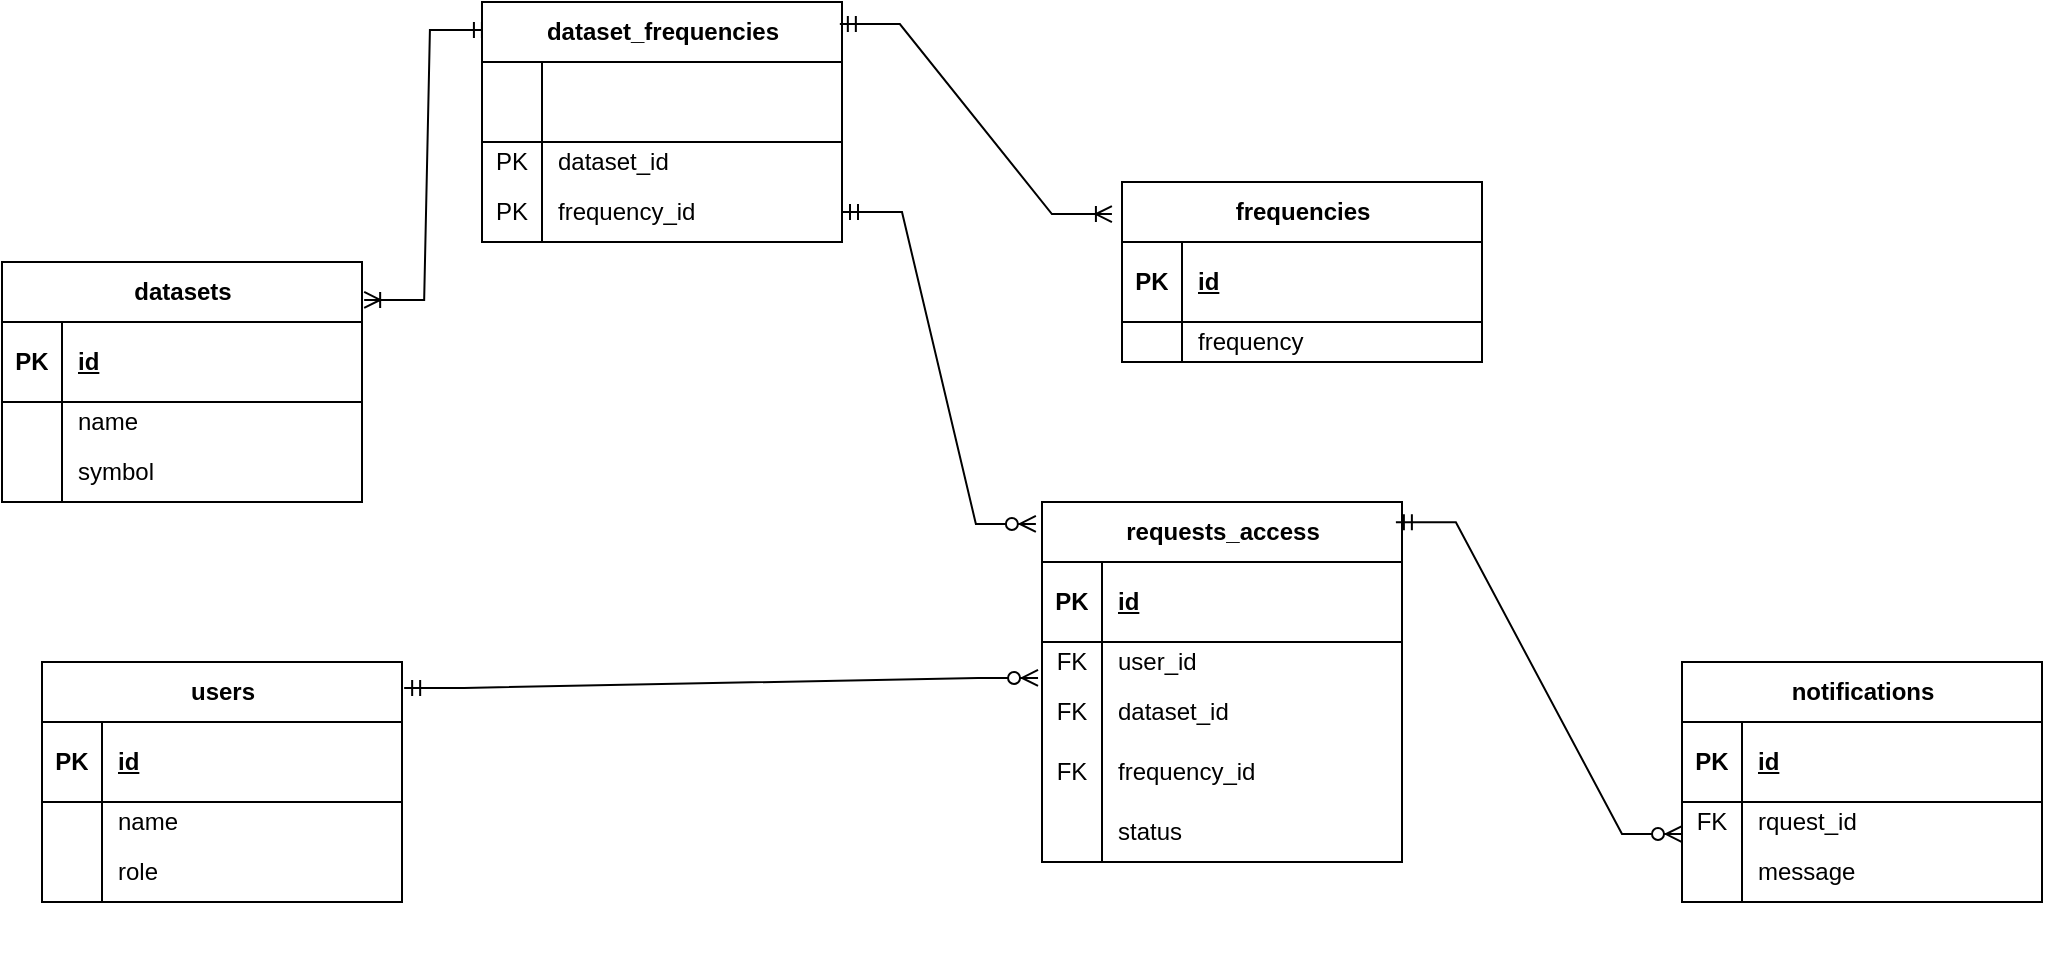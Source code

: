 <mxfile version="24.6.1" type="device">
  <diagram name="Page-1" id="C6xtYQrjjtQ88Yb-Er4O">
    <mxGraphModel dx="1434" dy="738" grid="1" gridSize="10" guides="1" tooltips="1" connect="1" arrows="1" fold="1" page="1" pageScale="1" pageWidth="827" pageHeight="1169" math="0" shadow="0">
      <root>
        <mxCell id="0" />
        <mxCell id="1" parent="0" />
        <mxCell id="wip5C5v3YU6dPSxV9oK--1" value="frequencies" style="shape=table;startSize=30;container=1;collapsible=1;childLayout=tableLayout;fixedRows=1;rowLines=0;fontStyle=1;align=center;resizeLast=1;html=1;" parent="1" vertex="1">
          <mxGeometry x="600" y="160" width="180" height="90" as="geometry" />
        </mxCell>
        <mxCell id="wip5C5v3YU6dPSxV9oK--2" value="" style="shape=tableRow;horizontal=0;startSize=0;swimlaneHead=0;swimlaneBody=0;fillColor=none;collapsible=0;dropTarget=0;points=[[0,0.5],[1,0.5]];portConstraint=eastwest;top=0;left=0;right=0;bottom=1;" parent="wip5C5v3YU6dPSxV9oK--1" vertex="1">
          <mxGeometry y="30" width="180" height="40" as="geometry" />
        </mxCell>
        <mxCell id="wip5C5v3YU6dPSxV9oK--3" value="PK" style="shape=partialRectangle;connectable=0;fillColor=none;top=0;left=0;bottom=0;right=0;fontStyle=1;overflow=hidden;whiteSpace=wrap;html=1;" parent="wip5C5v3YU6dPSxV9oK--2" vertex="1">
          <mxGeometry width="30" height="40" as="geometry">
            <mxRectangle width="30" height="40" as="alternateBounds" />
          </mxGeometry>
        </mxCell>
        <mxCell id="wip5C5v3YU6dPSxV9oK--4" value="id" style="shape=partialRectangle;connectable=0;fillColor=none;top=0;left=0;bottom=0;right=0;align=left;spacingLeft=6;fontStyle=5;overflow=hidden;whiteSpace=wrap;html=1;" parent="wip5C5v3YU6dPSxV9oK--2" vertex="1">
          <mxGeometry x="30" width="150" height="40" as="geometry">
            <mxRectangle width="150" height="40" as="alternateBounds" />
          </mxGeometry>
        </mxCell>
        <mxCell id="wip5C5v3YU6dPSxV9oK--5" value="" style="shape=tableRow;horizontal=0;startSize=0;swimlaneHead=0;swimlaneBody=0;fillColor=none;collapsible=0;dropTarget=0;points=[[0,0.5],[1,0.5]];portConstraint=eastwest;top=0;left=0;right=0;bottom=0;" parent="wip5C5v3YU6dPSxV9oK--1" vertex="1">
          <mxGeometry y="70" width="180" height="20" as="geometry" />
        </mxCell>
        <mxCell id="wip5C5v3YU6dPSxV9oK--6" value="" style="shape=partialRectangle;connectable=0;fillColor=none;top=0;left=0;bottom=0;right=0;editable=1;overflow=hidden;whiteSpace=wrap;html=1;" parent="wip5C5v3YU6dPSxV9oK--5" vertex="1">
          <mxGeometry width="30" height="20" as="geometry">
            <mxRectangle width="30" height="20" as="alternateBounds" />
          </mxGeometry>
        </mxCell>
        <mxCell id="wip5C5v3YU6dPSxV9oK--7" value="frequency" style="shape=partialRectangle;connectable=0;fillColor=none;top=0;left=0;bottom=0;right=0;align=left;spacingLeft=6;overflow=hidden;whiteSpace=wrap;html=1;" parent="wip5C5v3YU6dPSxV9oK--5" vertex="1">
          <mxGeometry x="30" width="150" height="20" as="geometry">
            <mxRectangle width="150" height="20" as="alternateBounds" />
          </mxGeometry>
        </mxCell>
        <mxCell id="wip5C5v3YU6dPSxV9oK--14" value="users" style="shape=table;startSize=30;container=1;collapsible=1;childLayout=tableLayout;fixedRows=1;rowLines=0;fontStyle=1;align=center;resizeLast=1;html=1;" parent="1" vertex="1">
          <mxGeometry x="60" y="400" width="180" height="120" as="geometry" />
        </mxCell>
        <mxCell id="wip5C5v3YU6dPSxV9oK--15" value="" style="shape=tableRow;horizontal=0;startSize=0;swimlaneHead=0;swimlaneBody=0;fillColor=none;collapsible=0;dropTarget=0;points=[[0,0.5],[1,0.5]];portConstraint=eastwest;top=0;left=0;right=0;bottom=1;" parent="wip5C5v3YU6dPSxV9oK--14" vertex="1">
          <mxGeometry y="30" width="180" height="40" as="geometry" />
        </mxCell>
        <mxCell id="wip5C5v3YU6dPSxV9oK--16" value="PK" style="shape=partialRectangle;connectable=0;fillColor=none;top=0;left=0;bottom=0;right=0;fontStyle=1;overflow=hidden;whiteSpace=wrap;html=1;" parent="wip5C5v3YU6dPSxV9oK--15" vertex="1">
          <mxGeometry width="30" height="40" as="geometry">
            <mxRectangle width="30" height="40" as="alternateBounds" />
          </mxGeometry>
        </mxCell>
        <mxCell id="wip5C5v3YU6dPSxV9oK--17" value="id" style="shape=partialRectangle;connectable=0;fillColor=none;top=0;left=0;bottom=0;right=0;align=left;spacingLeft=6;fontStyle=5;overflow=hidden;whiteSpace=wrap;html=1;" parent="wip5C5v3YU6dPSxV9oK--15" vertex="1">
          <mxGeometry x="30" width="150" height="40" as="geometry">
            <mxRectangle width="150" height="40" as="alternateBounds" />
          </mxGeometry>
        </mxCell>
        <mxCell id="wip5C5v3YU6dPSxV9oK--18" value="" style="shape=tableRow;horizontal=0;startSize=0;swimlaneHead=0;swimlaneBody=0;fillColor=none;collapsible=0;dropTarget=0;points=[[0,0.5],[1,0.5]];portConstraint=eastwest;top=0;left=0;right=0;bottom=0;" parent="wip5C5v3YU6dPSxV9oK--14" vertex="1">
          <mxGeometry y="70" width="180" height="20" as="geometry" />
        </mxCell>
        <mxCell id="wip5C5v3YU6dPSxV9oK--19" value="" style="shape=partialRectangle;connectable=0;fillColor=none;top=0;left=0;bottom=0;right=0;editable=1;overflow=hidden;whiteSpace=wrap;html=1;" parent="wip5C5v3YU6dPSxV9oK--18" vertex="1">
          <mxGeometry width="30" height="20" as="geometry">
            <mxRectangle width="30" height="20" as="alternateBounds" />
          </mxGeometry>
        </mxCell>
        <mxCell id="wip5C5v3YU6dPSxV9oK--20" value="name" style="shape=partialRectangle;connectable=0;fillColor=none;top=0;left=0;bottom=0;right=0;align=left;spacingLeft=6;overflow=hidden;whiteSpace=wrap;html=1;" parent="wip5C5v3YU6dPSxV9oK--18" vertex="1">
          <mxGeometry x="30" width="150" height="20" as="geometry">
            <mxRectangle width="150" height="20" as="alternateBounds" />
          </mxGeometry>
        </mxCell>
        <mxCell id="wip5C5v3YU6dPSxV9oK--21" value="" style="shape=tableRow;horizontal=0;startSize=0;swimlaneHead=0;swimlaneBody=0;fillColor=none;collapsible=0;dropTarget=0;points=[[0,0.5],[1,0.5]];portConstraint=eastwest;top=0;left=0;right=0;bottom=0;" parent="wip5C5v3YU6dPSxV9oK--14" vertex="1">
          <mxGeometry y="90" width="180" height="30" as="geometry" />
        </mxCell>
        <mxCell id="wip5C5v3YU6dPSxV9oK--22" value="" style="shape=partialRectangle;connectable=0;fillColor=none;top=0;left=0;bottom=0;right=0;editable=1;overflow=hidden;whiteSpace=wrap;html=1;" parent="wip5C5v3YU6dPSxV9oK--21" vertex="1">
          <mxGeometry width="30" height="30" as="geometry">
            <mxRectangle width="30" height="30" as="alternateBounds" />
          </mxGeometry>
        </mxCell>
        <mxCell id="wip5C5v3YU6dPSxV9oK--23" value="role" style="shape=partialRectangle;connectable=0;fillColor=none;top=0;left=0;bottom=0;right=0;align=left;spacingLeft=6;overflow=hidden;whiteSpace=wrap;html=1;" parent="wip5C5v3YU6dPSxV9oK--21" vertex="1">
          <mxGeometry x="30" width="150" height="30" as="geometry">
            <mxRectangle width="150" height="30" as="alternateBounds" />
          </mxGeometry>
        </mxCell>
        <mxCell id="wip5C5v3YU6dPSxV9oK--40" value="notifications" style="shape=table;startSize=30;container=1;collapsible=1;childLayout=tableLayout;fixedRows=1;rowLines=0;fontStyle=1;align=center;resizeLast=1;html=1;" parent="1" vertex="1">
          <mxGeometry x="880" y="400" width="180" height="120" as="geometry">
            <mxRectangle x="380" y="300" width="70" height="30" as="alternateBounds" />
          </mxGeometry>
        </mxCell>
        <mxCell id="wip5C5v3YU6dPSxV9oK--41" value="" style="shape=tableRow;horizontal=0;startSize=0;swimlaneHead=0;swimlaneBody=0;fillColor=none;collapsible=0;dropTarget=0;points=[[0,0.5],[1,0.5]];portConstraint=eastwest;top=0;left=0;right=0;bottom=1;" parent="wip5C5v3YU6dPSxV9oK--40" vertex="1">
          <mxGeometry y="30" width="180" height="40" as="geometry" />
        </mxCell>
        <mxCell id="wip5C5v3YU6dPSxV9oK--42" value="PK" style="shape=partialRectangle;connectable=0;fillColor=none;top=0;left=0;bottom=0;right=0;fontStyle=1;overflow=hidden;whiteSpace=wrap;html=1;" parent="wip5C5v3YU6dPSxV9oK--41" vertex="1">
          <mxGeometry width="30" height="40" as="geometry">
            <mxRectangle width="30" height="40" as="alternateBounds" />
          </mxGeometry>
        </mxCell>
        <mxCell id="wip5C5v3YU6dPSxV9oK--43" value="id" style="shape=partialRectangle;connectable=0;fillColor=none;top=0;left=0;bottom=0;right=0;align=left;spacingLeft=6;fontStyle=5;overflow=hidden;whiteSpace=wrap;html=1;" parent="wip5C5v3YU6dPSxV9oK--41" vertex="1">
          <mxGeometry x="30" width="150" height="40" as="geometry">
            <mxRectangle width="150" height="40" as="alternateBounds" />
          </mxGeometry>
        </mxCell>
        <mxCell id="wip5C5v3YU6dPSxV9oK--44" value="" style="shape=tableRow;horizontal=0;startSize=0;swimlaneHead=0;swimlaneBody=0;fillColor=none;collapsible=0;dropTarget=0;points=[[0,0.5],[1,0.5]];portConstraint=eastwest;top=0;left=0;right=0;bottom=0;" parent="wip5C5v3YU6dPSxV9oK--40" vertex="1">
          <mxGeometry y="70" width="180" height="20" as="geometry" />
        </mxCell>
        <mxCell id="wip5C5v3YU6dPSxV9oK--45" value="FK" style="shape=partialRectangle;connectable=0;fillColor=none;top=0;left=0;bottom=0;right=0;editable=1;overflow=hidden;whiteSpace=wrap;html=1;" parent="wip5C5v3YU6dPSxV9oK--44" vertex="1">
          <mxGeometry width="30" height="20" as="geometry">
            <mxRectangle width="30" height="20" as="alternateBounds" />
          </mxGeometry>
        </mxCell>
        <mxCell id="wip5C5v3YU6dPSxV9oK--46" value="rquest_id" style="shape=partialRectangle;connectable=0;fillColor=none;top=0;left=0;bottom=0;right=0;align=left;spacingLeft=6;overflow=hidden;whiteSpace=wrap;html=1;" parent="wip5C5v3YU6dPSxV9oK--44" vertex="1">
          <mxGeometry x="30" width="150" height="20" as="geometry">
            <mxRectangle width="150" height="20" as="alternateBounds" />
          </mxGeometry>
        </mxCell>
        <mxCell id="wip5C5v3YU6dPSxV9oK--47" value="" style="shape=tableRow;horizontal=0;startSize=0;swimlaneHead=0;swimlaneBody=0;fillColor=none;collapsible=0;dropTarget=0;points=[[0,0.5],[1,0.5]];portConstraint=eastwest;top=0;left=0;right=0;bottom=0;" parent="wip5C5v3YU6dPSxV9oK--40" vertex="1">
          <mxGeometry y="90" width="180" height="30" as="geometry" />
        </mxCell>
        <mxCell id="wip5C5v3YU6dPSxV9oK--48" value="" style="shape=partialRectangle;connectable=0;fillColor=none;top=0;left=0;bottom=0;right=0;editable=1;overflow=hidden;whiteSpace=wrap;html=1;" parent="wip5C5v3YU6dPSxV9oK--47" vertex="1">
          <mxGeometry width="30" height="30" as="geometry">
            <mxRectangle width="30" height="30" as="alternateBounds" />
          </mxGeometry>
        </mxCell>
        <mxCell id="wip5C5v3YU6dPSxV9oK--49" value="message" style="shape=partialRectangle;connectable=0;fillColor=none;top=0;left=0;bottom=0;right=0;align=left;spacingLeft=6;overflow=hidden;whiteSpace=wrap;html=1;" parent="wip5C5v3YU6dPSxV9oK--47" vertex="1">
          <mxGeometry x="30" width="150" height="30" as="geometry">
            <mxRectangle width="150" height="30" as="alternateBounds" />
          </mxGeometry>
        </mxCell>
        <mxCell id="wip5C5v3YU6dPSxV9oK--66" value="datasets" style="shape=table;startSize=30;container=1;collapsible=1;childLayout=tableLayout;fixedRows=1;rowLines=0;fontStyle=1;align=center;resizeLast=1;html=1;" parent="1" vertex="1">
          <mxGeometry x="40" y="200" width="180" height="120" as="geometry" />
        </mxCell>
        <mxCell id="wip5C5v3YU6dPSxV9oK--67" value="" style="shape=tableRow;horizontal=0;startSize=0;swimlaneHead=0;swimlaneBody=0;fillColor=none;collapsible=0;dropTarget=0;points=[[0,0.5],[1,0.5]];portConstraint=eastwest;top=0;left=0;right=0;bottom=1;" parent="wip5C5v3YU6dPSxV9oK--66" vertex="1">
          <mxGeometry y="30" width="180" height="40" as="geometry" />
        </mxCell>
        <mxCell id="wip5C5v3YU6dPSxV9oK--68" value="PK" style="shape=partialRectangle;connectable=0;fillColor=none;top=0;left=0;bottom=0;right=0;fontStyle=1;overflow=hidden;whiteSpace=wrap;html=1;" parent="wip5C5v3YU6dPSxV9oK--67" vertex="1">
          <mxGeometry width="30" height="40" as="geometry">
            <mxRectangle width="30" height="40" as="alternateBounds" />
          </mxGeometry>
        </mxCell>
        <mxCell id="wip5C5v3YU6dPSxV9oK--69" value="id" style="shape=partialRectangle;connectable=0;fillColor=none;top=0;left=0;bottom=0;right=0;align=left;spacingLeft=6;fontStyle=5;overflow=hidden;whiteSpace=wrap;html=1;" parent="wip5C5v3YU6dPSxV9oK--67" vertex="1">
          <mxGeometry x="30" width="150" height="40" as="geometry">
            <mxRectangle width="150" height="40" as="alternateBounds" />
          </mxGeometry>
        </mxCell>
        <mxCell id="wip5C5v3YU6dPSxV9oK--70" value="" style="shape=tableRow;horizontal=0;startSize=0;swimlaneHead=0;swimlaneBody=0;fillColor=none;collapsible=0;dropTarget=0;points=[[0,0.5],[1,0.5]];portConstraint=eastwest;top=0;left=0;right=0;bottom=0;" parent="wip5C5v3YU6dPSxV9oK--66" vertex="1">
          <mxGeometry y="70" width="180" height="20" as="geometry" />
        </mxCell>
        <mxCell id="wip5C5v3YU6dPSxV9oK--71" value="" style="shape=partialRectangle;connectable=0;fillColor=none;top=0;left=0;bottom=0;right=0;editable=1;overflow=hidden;whiteSpace=wrap;html=1;" parent="wip5C5v3YU6dPSxV9oK--70" vertex="1">
          <mxGeometry width="30" height="20" as="geometry">
            <mxRectangle width="30" height="20" as="alternateBounds" />
          </mxGeometry>
        </mxCell>
        <mxCell id="wip5C5v3YU6dPSxV9oK--72" value="name" style="shape=partialRectangle;connectable=0;fillColor=none;top=0;left=0;bottom=0;right=0;align=left;spacingLeft=6;overflow=hidden;whiteSpace=wrap;html=1;" parent="wip5C5v3YU6dPSxV9oK--70" vertex="1">
          <mxGeometry x="30" width="150" height="20" as="geometry">
            <mxRectangle width="150" height="20" as="alternateBounds" />
          </mxGeometry>
        </mxCell>
        <mxCell id="wip5C5v3YU6dPSxV9oK--73" value="" style="shape=tableRow;horizontal=0;startSize=0;swimlaneHead=0;swimlaneBody=0;fillColor=none;collapsible=0;dropTarget=0;points=[[0,0.5],[1,0.5]];portConstraint=eastwest;top=0;left=0;right=0;bottom=0;" parent="wip5C5v3YU6dPSxV9oK--66" vertex="1">
          <mxGeometry y="90" width="180" height="30" as="geometry" />
        </mxCell>
        <mxCell id="wip5C5v3YU6dPSxV9oK--74" value="" style="shape=partialRectangle;connectable=0;fillColor=none;top=0;left=0;bottom=0;right=0;editable=1;overflow=hidden;whiteSpace=wrap;html=1;" parent="wip5C5v3YU6dPSxV9oK--73" vertex="1">
          <mxGeometry width="30" height="30" as="geometry">
            <mxRectangle width="30" height="30" as="alternateBounds" />
          </mxGeometry>
        </mxCell>
        <mxCell id="wip5C5v3YU6dPSxV9oK--75" value="symbol" style="shape=partialRectangle;connectable=0;fillColor=none;top=0;left=0;bottom=0;right=0;align=left;spacingLeft=6;overflow=hidden;whiteSpace=wrap;html=1;" parent="wip5C5v3YU6dPSxV9oK--73" vertex="1">
          <mxGeometry x="30" width="150" height="30" as="geometry">
            <mxRectangle width="150" height="30" as="alternateBounds" />
          </mxGeometry>
        </mxCell>
        <mxCell id="wip5C5v3YU6dPSxV9oK--53" value="requests_access" style="shape=table;startSize=30;container=1;collapsible=1;childLayout=tableLayout;fixedRows=1;rowLines=0;fontStyle=1;align=center;resizeLast=1;html=1;" parent="1" vertex="1">
          <mxGeometry x="560" y="320" width="180" height="180" as="geometry">
            <mxRectangle x="360" y="530" width="90" height="30" as="alternateBounds" />
          </mxGeometry>
        </mxCell>
        <mxCell id="wip5C5v3YU6dPSxV9oK--54" value="" style="shape=tableRow;horizontal=0;startSize=0;swimlaneHead=0;swimlaneBody=0;fillColor=none;collapsible=0;dropTarget=0;points=[[0,0.5],[1,0.5]];portConstraint=eastwest;top=0;left=0;right=0;bottom=1;" parent="wip5C5v3YU6dPSxV9oK--53" vertex="1">
          <mxGeometry y="30" width="180" height="40" as="geometry" />
        </mxCell>
        <mxCell id="wip5C5v3YU6dPSxV9oK--55" value="PK" style="shape=partialRectangle;connectable=0;fillColor=none;top=0;left=0;bottom=0;right=0;fontStyle=1;overflow=hidden;whiteSpace=wrap;html=1;" parent="wip5C5v3YU6dPSxV9oK--54" vertex="1">
          <mxGeometry width="30" height="40" as="geometry">
            <mxRectangle width="30" height="40" as="alternateBounds" />
          </mxGeometry>
        </mxCell>
        <mxCell id="wip5C5v3YU6dPSxV9oK--56" value="id" style="shape=partialRectangle;connectable=0;fillColor=none;top=0;left=0;bottom=0;right=0;align=left;spacingLeft=6;fontStyle=5;overflow=hidden;whiteSpace=wrap;html=1;" parent="wip5C5v3YU6dPSxV9oK--54" vertex="1">
          <mxGeometry x="30" width="150" height="40" as="geometry">
            <mxRectangle width="150" height="40" as="alternateBounds" />
          </mxGeometry>
        </mxCell>
        <mxCell id="wip5C5v3YU6dPSxV9oK--57" value="" style="shape=tableRow;horizontal=0;startSize=0;swimlaneHead=0;swimlaneBody=0;fillColor=none;collapsible=0;dropTarget=0;points=[[0,0.5],[1,0.5]];portConstraint=eastwest;top=0;left=0;right=0;bottom=0;" parent="wip5C5v3YU6dPSxV9oK--53" vertex="1">
          <mxGeometry y="70" width="180" height="20" as="geometry" />
        </mxCell>
        <mxCell id="wip5C5v3YU6dPSxV9oK--58" value="FK" style="shape=partialRectangle;connectable=0;fillColor=none;top=0;left=0;bottom=0;right=0;editable=1;overflow=hidden;whiteSpace=wrap;html=1;" parent="wip5C5v3YU6dPSxV9oK--57" vertex="1">
          <mxGeometry width="30" height="20" as="geometry">
            <mxRectangle width="30" height="20" as="alternateBounds" />
          </mxGeometry>
        </mxCell>
        <mxCell id="wip5C5v3YU6dPSxV9oK--59" value="user_id" style="shape=partialRectangle;connectable=0;fillColor=none;top=0;left=0;bottom=0;right=0;align=left;spacingLeft=6;overflow=hidden;whiteSpace=wrap;html=1;" parent="wip5C5v3YU6dPSxV9oK--57" vertex="1">
          <mxGeometry x="30" width="150" height="20" as="geometry">
            <mxRectangle width="150" height="20" as="alternateBounds" />
          </mxGeometry>
        </mxCell>
        <mxCell id="wip5C5v3YU6dPSxV9oK--60" value="" style="shape=tableRow;horizontal=0;startSize=0;swimlaneHead=0;swimlaneBody=0;fillColor=none;collapsible=0;dropTarget=0;points=[[0,0.5],[1,0.5]];portConstraint=eastwest;top=0;left=0;right=0;bottom=0;" parent="wip5C5v3YU6dPSxV9oK--53" vertex="1">
          <mxGeometry y="90" width="180" height="30" as="geometry" />
        </mxCell>
        <mxCell id="wip5C5v3YU6dPSxV9oK--61" value="FK" style="shape=partialRectangle;connectable=0;fillColor=none;top=0;left=0;bottom=0;right=0;editable=1;overflow=hidden;whiteSpace=wrap;html=1;" parent="wip5C5v3YU6dPSxV9oK--60" vertex="1">
          <mxGeometry width="30" height="30" as="geometry">
            <mxRectangle width="30" height="30" as="alternateBounds" />
          </mxGeometry>
        </mxCell>
        <mxCell id="wip5C5v3YU6dPSxV9oK--62" value="dataset_id" style="shape=partialRectangle;connectable=0;fillColor=none;top=0;left=0;bottom=0;right=0;align=left;spacingLeft=6;overflow=hidden;whiteSpace=wrap;html=1;" parent="wip5C5v3YU6dPSxV9oK--60" vertex="1">
          <mxGeometry x="30" width="150" height="30" as="geometry">
            <mxRectangle width="150" height="30" as="alternateBounds" />
          </mxGeometry>
        </mxCell>
        <mxCell id="wip5C5v3YU6dPSxV9oK--63" value="" style="shape=tableRow;horizontal=0;startSize=0;swimlaneHead=0;swimlaneBody=0;fillColor=none;collapsible=0;dropTarget=0;points=[[0,0.5],[1,0.5]];portConstraint=eastwest;top=0;left=0;right=0;bottom=0;" parent="wip5C5v3YU6dPSxV9oK--53" vertex="1">
          <mxGeometry y="120" width="180" height="30" as="geometry" />
        </mxCell>
        <mxCell id="wip5C5v3YU6dPSxV9oK--64" value="FK" style="shape=partialRectangle;connectable=0;fillColor=none;top=0;left=0;bottom=0;right=0;editable=1;overflow=hidden;whiteSpace=wrap;html=1;" parent="wip5C5v3YU6dPSxV9oK--63" vertex="1">
          <mxGeometry width="30" height="30" as="geometry">
            <mxRectangle width="30" height="30" as="alternateBounds" />
          </mxGeometry>
        </mxCell>
        <mxCell id="wip5C5v3YU6dPSxV9oK--65" value="frequency_id" style="shape=partialRectangle;connectable=0;fillColor=none;top=0;left=0;bottom=0;right=0;align=left;spacingLeft=6;overflow=hidden;whiteSpace=wrap;html=1;" parent="wip5C5v3YU6dPSxV9oK--63" vertex="1">
          <mxGeometry x="30" width="150" height="30" as="geometry">
            <mxRectangle width="150" height="30" as="alternateBounds" />
          </mxGeometry>
        </mxCell>
        <mxCell id="GFv_S1Ki9rLFZAAoNq-S-28" style="shape=tableRow;horizontal=0;startSize=0;swimlaneHead=0;swimlaneBody=0;fillColor=none;collapsible=0;dropTarget=0;points=[[0,0.5],[1,0.5]];portConstraint=eastwest;top=0;left=0;right=0;bottom=0;" vertex="1" parent="wip5C5v3YU6dPSxV9oK--53">
          <mxGeometry y="150" width="180" height="30" as="geometry" />
        </mxCell>
        <mxCell id="GFv_S1Ki9rLFZAAoNq-S-29" style="shape=partialRectangle;connectable=0;fillColor=none;top=0;left=0;bottom=0;right=0;editable=1;overflow=hidden;whiteSpace=wrap;html=1;" vertex="1" parent="GFv_S1Ki9rLFZAAoNq-S-28">
          <mxGeometry width="30" height="30" as="geometry">
            <mxRectangle width="30" height="30" as="alternateBounds" />
          </mxGeometry>
        </mxCell>
        <mxCell id="GFv_S1Ki9rLFZAAoNq-S-30" value="status" style="shape=partialRectangle;connectable=0;fillColor=none;top=0;left=0;bottom=0;right=0;align=left;spacingLeft=6;overflow=hidden;whiteSpace=wrap;html=1;" vertex="1" parent="GFv_S1Ki9rLFZAAoNq-S-28">
          <mxGeometry x="30" width="150" height="30" as="geometry">
            <mxRectangle width="150" height="30" as="alternateBounds" />
          </mxGeometry>
        </mxCell>
        <mxCell id="wip5C5v3YU6dPSxV9oK--95" value="" style="shape=tableRow;horizontal=0;startSize=0;swimlaneHead=0;swimlaneBody=0;fillColor=none;collapsible=0;dropTarget=0;points=[[0,0.5],[1,0.5]];portConstraint=eastwest;top=0;left=0;right=0;bottom=0;" parent="1" vertex="1">
          <mxGeometry x="610" y="440" width="180" height="30" as="geometry" />
        </mxCell>
        <mxCell id="wip5C5v3YU6dPSxV9oK--98" value="" style="shape=tableRow;horizontal=0;startSize=0;swimlaneHead=0;swimlaneBody=0;fillColor=none;collapsible=0;dropTarget=0;points=[[0,0.5],[1,0.5]];portConstraint=eastwest;top=0;left=0;right=0;bottom=0;" parent="1" vertex="1">
          <mxGeometry x="60" y="520" width="180" height="30" as="geometry" />
        </mxCell>
        <mxCell id="wip5C5v3YU6dPSxV9oK--99" value="" style="shape=partialRectangle;connectable=0;fillColor=none;top=0;left=0;bottom=0;right=0;editable=1;overflow=hidden;whiteSpace=wrap;html=1;" parent="wip5C5v3YU6dPSxV9oK--98" vertex="1">
          <mxGeometry width="30" height="30" as="geometry">
            <mxRectangle width="30" height="30" as="alternateBounds" />
          </mxGeometry>
        </mxCell>
        <mxCell id="wip5C5v3YU6dPSxV9oK--108" value="" style="edgeStyle=entityRelationEdgeStyle;fontSize=12;html=1;endArrow=ERzeroToMany;startArrow=ERmandOne;rounded=0;exitX=0.983;exitY=0.056;exitDx=0;exitDy=0;entryX=0;entryY=-0.133;entryDx=0;entryDy=0;entryPerimeter=0;exitPerimeter=0;" parent="1" source="wip5C5v3YU6dPSxV9oK--53" target="wip5C5v3YU6dPSxV9oK--47" edge="1">
          <mxGeometry width="100" height="100" relative="1" as="geometry">
            <mxPoint x="274.94" y="140" as="sourcePoint" />
            <mxPoint x="360.0" y="411" as="targetPoint" />
          </mxGeometry>
        </mxCell>
        <mxCell id="wip5C5v3YU6dPSxV9oK--114" value="" style="edgeStyle=entityRelationEdgeStyle;fontSize=12;html=1;endArrow=ERoneToMany;startArrow=ERmandOne;rounded=0;exitX=0.022;exitY=0.117;exitDx=0;exitDy=0;exitPerimeter=0;entryX=1.006;entryY=0.158;entryDx=0;entryDy=0;entryPerimeter=0;" parent="1" source="GFv_S1Ki9rLFZAAoNq-S-1" target="wip5C5v3YU6dPSxV9oK--66" edge="1">
          <mxGeometry width="100" height="100" relative="1" as="geometry">
            <mxPoint x="210.0" y="120.0" as="sourcePoint" />
            <mxPoint x="307.12" y="266.94" as="targetPoint" />
          </mxGeometry>
        </mxCell>
        <mxCell id="wip5C5v3YU6dPSxV9oK--116" value="" style="edgeStyle=entityRelationEdgeStyle;fontSize=12;html=1;endArrow=ERzeroToMany;startArrow=ERmandOne;rounded=0;entryX=-0.011;entryY=-0.067;entryDx=0;entryDy=0;entryPerimeter=0;exitX=1.006;exitY=0.108;exitDx=0;exitDy=0;exitPerimeter=0;" parent="1" source="wip5C5v3YU6dPSxV9oK--14" target="wip5C5v3YU6dPSxV9oK--60" edge="1">
          <mxGeometry width="100" height="100" relative="1" as="geometry">
            <mxPoint x="380" y="330" as="sourcePoint" />
            <mxPoint x="480" y="230" as="targetPoint" />
          </mxGeometry>
        </mxCell>
        <mxCell id="wip5C5v3YU6dPSxV9oK--117" value="" style="edgeStyle=entityRelationEdgeStyle;fontSize=12;html=1;endArrow=ERzeroToMany;startArrow=ERmandOne;rounded=0;exitX=1;exitY=0.5;exitDx=0;exitDy=0;entryX=-0.017;entryY=0.061;entryDx=0;entryDy=0;entryPerimeter=0;" parent="1" source="GFv_S1Ki9rLFZAAoNq-S-8" target="wip5C5v3YU6dPSxV9oK--53" edge="1">
          <mxGeometry width="100" height="100" relative="1" as="geometry">
            <mxPoint x="570" y="350" as="sourcePoint" />
            <mxPoint x="580" y="380" as="targetPoint" />
            <Array as="points">
              <mxPoint x="790" y="380" />
            </Array>
          </mxGeometry>
        </mxCell>
        <mxCell id="GFv_S1Ki9rLFZAAoNq-S-1" value="dataset_frequencies" style="shape=table;startSize=30;container=1;collapsible=1;childLayout=tableLayout;fixedRows=1;rowLines=0;fontStyle=1;align=center;resizeLast=1;html=1;" vertex="1" parent="1">
          <mxGeometry x="280" y="70" width="180" height="120" as="geometry" />
        </mxCell>
        <mxCell id="GFv_S1Ki9rLFZAAoNq-S-2" value="" style="shape=tableRow;horizontal=0;startSize=0;swimlaneHead=0;swimlaneBody=0;fillColor=none;collapsible=0;dropTarget=0;points=[[0,0.5],[1,0.5]];portConstraint=eastwest;top=0;left=0;right=0;bottom=1;" vertex="1" parent="GFv_S1Ki9rLFZAAoNq-S-1">
          <mxGeometry y="30" width="180" height="40" as="geometry" />
        </mxCell>
        <mxCell id="GFv_S1Ki9rLFZAAoNq-S-3" value="" style="shape=partialRectangle;connectable=0;fillColor=none;top=0;left=0;bottom=0;right=0;fontStyle=1;overflow=hidden;whiteSpace=wrap;html=1;" vertex="1" parent="GFv_S1Ki9rLFZAAoNq-S-2">
          <mxGeometry width="30" height="40" as="geometry">
            <mxRectangle width="30" height="40" as="alternateBounds" />
          </mxGeometry>
        </mxCell>
        <mxCell id="GFv_S1Ki9rLFZAAoNq-S-4" value="" style="shape=partialRectangle;connectable=0;fillColor=none;top=0;left=0;bottom=0;right=0;align=left;spacingLeft=6;fontStyle=5;overflow=hidden;whiteSpace=wrap;html=1;" vertex="1" parent="GFv_S1Ki9rLFZAAoNq-S-2">
          <mxGeometry x="30" width="150" height="40" as="geometry">
            <mxRectangle width="150" height="40" as="alternateBounds" />
          </mxGeometry>
        </mxCell>
        <mxCell id="GFv_S1Ki9rLFZAAoNq-S-5" value="" style="shape=tableRow;horizontal=0;startSize=0;swimlaneHead=0;swimlaneBody=0;fillColor=none;collapsible=0;dropTarget=0;points=[[0,0.5],[1,0.5]];portConstraint=eastwest;top=0;left=0;right=0;bottom=0;" vertex="1" parent="GFv_S1Ki9rLFZAAoNq-S-1">
          <mxGeometry y="70" width="180" height="20" as="geometry" />
        </mxCell>
        <mxCell id="GFv_S1Ki9rLFZAAoNq-S-6" value="PK" style="shape=partialRectangle;connectable=0;fillColor=none;top=0;left=0;bottom=0;right=0;editable=1;overflow=hidden;whiteSpace=wrap;html=1;" vertex="1" parent="GFv_S1Ki9rLFZAAoNq-S-5">
          <mxGeometry width="30" height="20" as="geometry">
            <mxRectangle width="30" height="20" as="alternateBounds" />
          </mxGeometry>
        </mxCell>
        <mxCell id="GFv_S1Ki9rLFZAAoNq-S-7" value="dataset_id" style="shape=partialRectangle;connectable=0;fillColor=none;top=0;left=0;bottom=0;right=0;align=left;spacingLeft=6;overflow=hidden;whiteSpace=wrap;html=1;" vertex="1" parent="GFv_S1Ki9rLFZAAoNq-S-5">
          <mxGeometry x="30" width="150" height="20" as="geometry">
            <mxRectangle width="150" height="20" as="alternateBounds" />
          </mxGeometry>
        </mxCell>
        <mxCell id="GFv_S1Ki9rLFZAAoNq-S-8" value="" style="shape=tableRow;horizontal=0;startSize=0;swimlaneHead=0;swimlaneBody=0;fillColor=none;collapsible=0;dropTarget=0;points=[[0,0.5],[1,0.5]];portConstraint=eastwest;top=0;left=0;right=0;bottom=0;" vertex="1" parent="GFv_S1Ki9rLFZAAoNq-S-1">
          <mxGeometry y="90" width="180" height="30" as="geometry" />
        </mxCell>
        <mxCell id="GFv_S1Ki9rLFZAAoNq-S-9" value="PK" style="shape=partialRectangle;connectable=0;fillColor=none;top=0;left=0;bottom=0;right=0;editable=1;overflow=hidden;whiteSpace=wrap;html=1;" vertex="1" parent="GFv_S1Ki9rLFZAAoNq-S-8">
          <mxGeometry width="30" height="30" as="geometry">
            <mxRectangle width="30" height="30" as="alternateBounds" />
          </mxGeometry>
        </mxCell>
        <mxCell id="GFv_S1Ki9rLFZAAoNq-S-10" value="frequency_id" style="shape=partialRectangle;connectable=0;fillColor=none;top=0;left=0;bottom=0;right=0;align=left;spacingLeft=6;overflow=hidden;whiteSpace=wrap;html=1;" vertex="1" parent="GFv_S1Ki9rLFZAAoNq-S-8">
          <mxGeometry x="30" width="150" height="30" as="geometry">
            <mxRectangle width="150" height="30" as="alternateBounds" />
          </mxGeometry>
        </mxCell>
        <mxCell id="GFv_S1Ki9rLFZAAoNq-S-11" value="" style="edgeStyle=entityRelationEdgeStyle;fontSize=12;html=1;endArrow=ERoneToMany;startArrow=ERmandOne;rounded=0;exitX=0.994;exitY=0.092;exitDx=0;exitDy=0;exitPerimeter=0;entryX=-0.028;entryY=0.178;entryDx=0;entryDy=0;entryPerimeter=0;" edge="1" parent="1" source="GFv_S1Ki9rLFZAAoNq-S-1" target="wip5C5v3YU6dPSxV9oK--1">
          <mxGeometry width="100" height="100" relative="1" as="geometry">
            <mxPoint x="524" y="94" as="sourcePoint" />
            <mxPoint x="621" y="241" as="targetPoint" />
            <Array as="points">
              <mxPoint x="320" y="210" />
            </Array>
          </mxGeometry>
        </mxCell>
      </root>
    </mxGraphModel>
  </diagram>
</mxfile>
